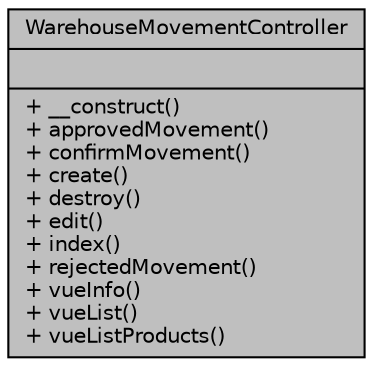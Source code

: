 digraph "WarehouseMovementController"
{
 // LATEX_PDF_SIZE
  bgcolor="transparent";
  edge [fontname="Helvetica",fontsize="10",labelfontname="Helvetica",labelfontsize="10"];
  node [fontname="Helvetica",fontsize="10",shape=record];
  Node1 [label="{WarehouseMovementController\n||+ __construct()\l+ approvedMovement()\l+ confirmMovement()\l+ create()\l+ destroy()\l+ edit()\l+ index()\l+ rejectedMovement()\l+ vueInfo()\l+ vueList()\l+ vueListProducts()\l}",height=0.2,width=0.4,color="black", fillcolor="grey75", style="filled", fontcolor="black",tooltip="Controlador de los movimientos de productos entre almacenes."];
}
